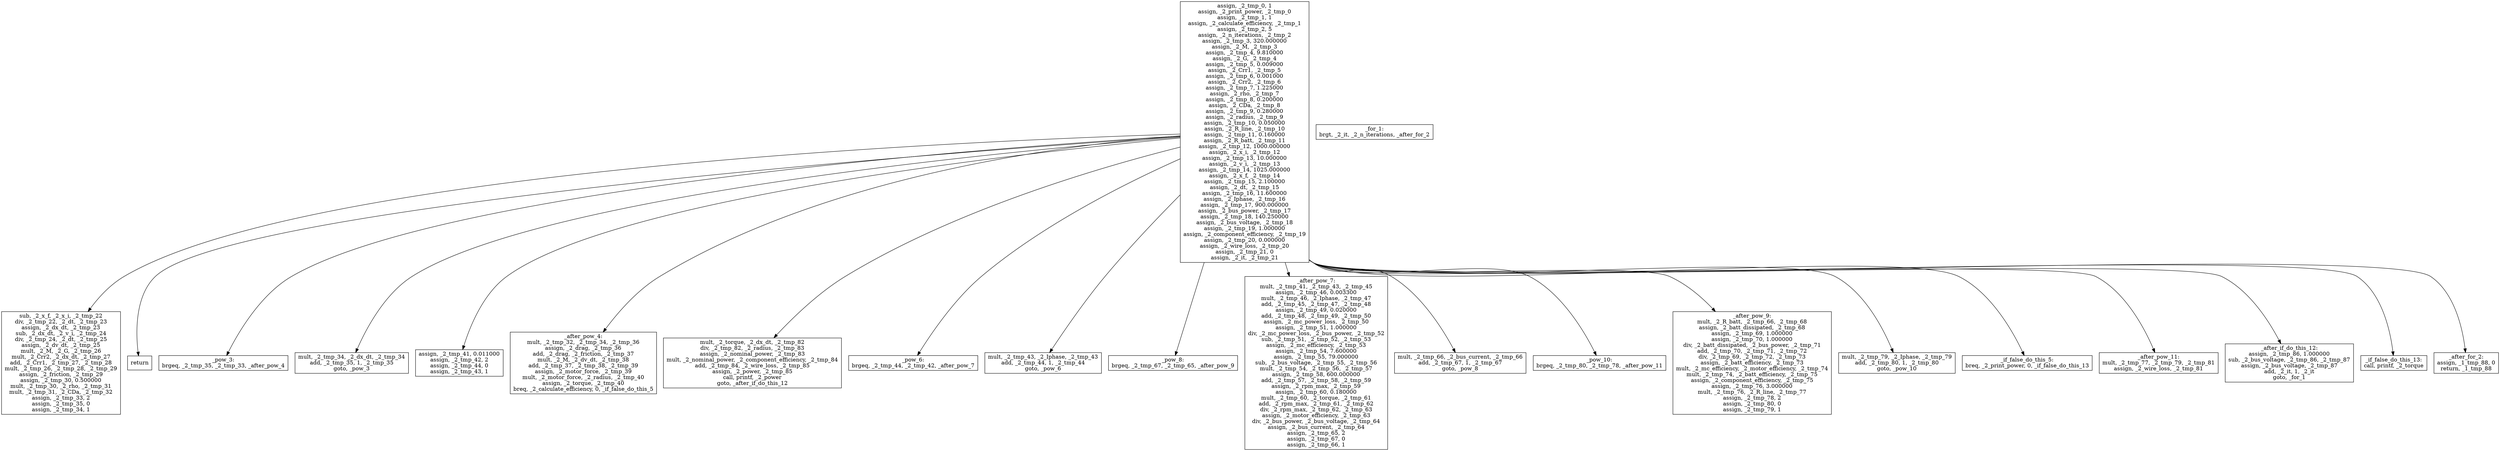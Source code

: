 digraph cfg {

main_1 [label = "assign, _2_tmp_0, 1
assign, _2_print_power, _2_tmp_0
assign, _2_tmp_1, 1
assign, _2_calculate_efficiency, _2_tmp_1
assign, _2_tmp_2, 5
assign, _2_n_iterations, _2_tmp_2
assign, _2_tmp_3, 320.000000
assign, _2_M, _2_tmp_3
assign, _2_tmp_4, 9.810000
assign, _2_G, _2_tmp_4
assign, _2_tmp_5, 0.009000
assign, _2_Crr1, _2_tmp_5
assign, _2_tmp_6, 0.001000
assign, _2_Crr2, _2_tmp_6
assign, _2_tmp_7, 1.225000
assign, _2_rho, _2_tmp_7
assign, _2_tmp_8, 0.200000
assign, _2_CDa, _2_tmp_8
assign, _2_tmp_9, 0.280000
assign, _2_radius, _2_tmp_9
assign, _2_tmp_10, 0.050000
assign, _2_R_line, _2_tmp_10
assign, _2_tmp_11, 0.160000
assign, _2_R_batt, _2_tmp_11
assign, _2_tmp_12, 1000.000000
assign, _2_x_i, _2_tmp_12
assign, _2_tmp_13, 10.000000
assign, _2_v_i, _2_tmp_13
assign, _2_tmp_14, 1025.000000
assign, _2_x_f, _2_tmp_14
assign, _2_tmp_15, 2.100000
assign, _2_dt, _2_tmp_15
assign, _2_tmp_16, 11.600000
assign, _2_Iphase, _2_tmp_16
assign, _2_tmp_17, 900.000000
assign, _2_bus_power, _2_tmp_17
assign, _2_tmp_18, 140.250000
assign, _2_bus_voltage, _2_tmp_18
assign, _2_tmp_19, 1.000000
assign, _2_component_efficiency, _2_tmp_19
assign, _2_tmp_20, 0.000000
assign, _2_wire_loss, _2_tmp_20
assign, _2_tmp_21, 0
assign, _2_it, _2_tmp_21", shape = "rect"]
main_1 -> {main_3, main_22, main_4, main_5, main_7, main_6, main_5, main_18, main_8, main_9, main_11, main_10, main_9, main_12, main_14, main_13, main_12, main_15, main_17, main_16, main_15, main_18, main_20, main_19, main_21, main_21, main_3}

main_2 [label = "_for_1:
brgt, _2_it, _2_n_iterations, _after_for_2", shape = "rect"]
main_2 -> {}

main_3 [label = "sub, _2_x_f, _2_x_i, _2_tmp_22
div, _2_tmp_22, _2_dt, _2_tmp_23
assign, _2_dx_dt, _2_tmp_23
sub, _2_dx_dt, _2_v_i, _2_tmp_24
div, _2_tmp_24, _2_dt, _2_tmp_25
assign, _2_dv_dt, _2_tmp_25
mult, _2_M, _2_G, _2_tmp_26
mult, _2_Crr2, _2_dx_dt, _2_tmp_27
add, _2_Crr1, _2_tmp_27, _2_tmp_28
mult, _2_tmp_26, _2_tmp_28, _2_tmp_29
assign, _2_friction, _2_tmp_29
assign, _2_tmp_30, 0.500000
mult, _2_tmp_30, _2_rho, _2_tmp_31
mult, _2_tmp_31, _2_CDa, _2_tmp_32
assign, _2_tmp_33, 2
assign, _2_tmp_35, 0
assign, _2_tmp_34, 1", shape = "rect"]
main_3 -> {}

main_4 [label = "_pow_3:
brgeq, _2_tmp_35, _2_tmp_33, _after_pow_4", shape = "rect"]
main_4 -> {}

main_5 [label = "mult, _2_tmp_34, _2_dx_dt, _2_tmp_34
add, _2_tmp_35, 1, _2_tmp_35
goto, _pow_3", shape = "rect"]
main_5 -> {}

main_6 [label = "_after_pow_4:
mult, _2_tmp_32, _2_tmp_34, _2_tmp_36
assign, _2_drag, _2_tmp_36
add, _2_drag, _2_friction, _2_tmp_37
mult, _2_M, _2_dv_dt, _2_tmp_38
add, _2_tmp_37, _2_tmp_38, _2_tmp_39
assign, _2_motor_force, _2_tmp_39
mult, _2_motor_force, _2_radius, _2_tmp_40
assign, _2_torque, _2_tmp_40
breq, _2_calculate_efficiency, 0, _if_false_do_this_5", shape = "rect"]
main_6 -> {}

main_7 [label = "assign, _2_tmp_41, 0.011000
assign, _2_tmp_42, 2
assign, _2_tmp_44, 0
assign, _2_tmp_43, 1", shape = "rect"]
main_7 -> {}

main_8 [label = "_pow_6:
brgeq, _2_tmp_44, _2_tmp_42, _after_pow_7", shape = "rect"]
main_8 -> {}

main_9 [label = "mult, _2_tmp_43, _2_Iphase, _2_tmp_43
add, _2_tmp_44, 1, _2_tmp_44
goto, _pow_6", shape = "rect"]
main_9 -> {}

main_10 [label = "_after_pow_7:
mult, _2_tmp_41, _2_tmp_43, _2_tmp_45
assign, _2_tmp_46, 0.003300
mult, _2_tmp_46, _2_Iphase, _2_tmp_47
add, _2_tmp_45, _2_tmp_47, _2_tmp_48
assign, _2_tmp_49, 0.020000
add, _2_tmp_48, _2_tmp_49, _2_tmp_50
assign, _2_mc_power_loss, _2_tmp_50
assign, _2_tmp_51, 1.000000
div, _2_mc_power_loss, _2_bus_power, _2_tmp_52
sub, _2_tmp_51, _2_tmp_52, _2_tmp_53
assign, _2_mc_efficiency, _2_tmp_53
assign, _2_tmp_54, 7.600000
assign, _2_tmp_55, 79.000000
sub, _2_bus_voltage, _2_tmp_55, _2_tmp_56
mult, _2_tmp_54, _2_tmp_56, _2_tmp_57
assign, _2_tmp_58, 600.000000
add, _2_tmp_57, _2_tmp_58, _2_tmp_59
assign, _2_rpm_max, _2_tmp_59
assign, _2_tmp_60, 0.180000
mult, _2_tmp_60, _2_torque, _2_tmp_61
add, _2_rpm_max, _2_tmp_61, _2_tmp_62
div, _2_rpm_max, _2_tmp_62, _2_tmp_63
assign, _2_motor_efficiency, _2_tmp_63
div, _2_bus_power, _2_bus_voltage, _2_tmp_64
assign, _2_bus_current, _2_tmp_64
assign, _2_tmp_65, 2
assign, _2_tmp_67, 0
assign, _2_tmp_66, 1", shape = "rect"]
main_10 -> {}

main_11 [label = "_pow_8:
brgeq, _2_tmp_67, _2_tmp_65, _after_pow_9", shape = "rect"]
main_11 -> {}

main_12 [label = "mult, _2_tmp_66, _2_bus_current, _2_tmp_66
add, _2_tmp_67, 1, _2_tmp_67
goto, _pow_8", shape = "rect"]
main_12 -> {}

main_13 [label = "_after_pow_9:
mult, _2_R_batt, _2_tmp_66, _2_tmp_68
assign, _2_batt_dissipated, _2_tmp_68
assign, _2_tmp_69, 1.000000
assign, _2_tmp_70, 1.000000
div, _2_batt_dissipated, _2_bus_power, _2_tmp_71
add, _2_tmp_70, _2_tmp_71, _2_tmp_72
div, _2_tmp_69, _2_tmp_72, _2_tmp_73
assign, _2_batt_efficiency, _2_tmp_73
mult, _2_mc_efficiency, _2_motor_efficiency, _2_tmp_74
mult, _2_tmp_74, _2_batt_efficiency, _2_tmp_75
assign, _2_component_efficiency, _2_tmp_75
assign, _2_tmp_76, 3.000000
mult, _2_tmp_76, _2_R_line, _2_tmp_77
assign, _2_tmp_78, 2
assign, _2_tmp_80, 0
assign, _2_tmp_79, 1", shape = "rect"]
main_13 -> {}

main_14 [label = "_pow_10:
brgeq, _2_tmp_80, _2_tmp_78, _after_pow_11", shape = "rect"]
main_14 -> {}

main_15 [label = "mult, _2_tmp_79, _2_Iphase, _2_tmp_79
add, _2_tmp_80, 1, _2_tmp_80
goto, _pow_10", shape = "rect"]
main_15 -> {}

main_16 [label = "_after_pow_11:
mult, _2_tmp_77, _2_tmp_79, _2_tmp_81
assign, _2_wire_loss, _2_tmp_81", shape = "rect"]
main_16 -> {}

main_17 [label = "_if_false_do_this_5:
breq, _2_print_power, 0, _if_false_do_this_13", shape = "rect"]
main_17 -> {}

main_18 [label = "mult, _2_torque, _2_dx_dt, _2_tmp_82
div, _2_tmp_82, _2_radius, _2_tmp_83
assign, _2_nominal_power, _2_tmp_83
mult, _2_nominal_power, _2_component_efficiency, _2_tmp_84
add, _2_tmp_84, _2_wire_loss, _2_tmp_85
assign, _2_power, _2_tmp_85
call, printf, _2_power
goto, _after_if_do_this_12", shape = "rect"]
main_18 -> {}

main_19 [label = "_if_false_do_this_13:
call, printf, _2_torque", shape = "rect"]
main_19 -> {}

main_20 [label = "_after_if_do_this_12:
assign, _2_tmp_86, 1.000000
sub, _2_bus_voltage, _2_tmp_86, _2_tmp_87
assign, _2_bus_voltage, _2_tmp_87
add, _2_it, 1, _2_it
goto, _for_1", shape = "rect"]
main_20 -> {}

main_21 [label = "_after_for_2:
assign, _1_tmp_88, 0
return, _1_tmp_88", shape = "rect"]
main_21 -> {}

main_22 [label = "return", shape = "rect"]
main_22 -> {}
}

